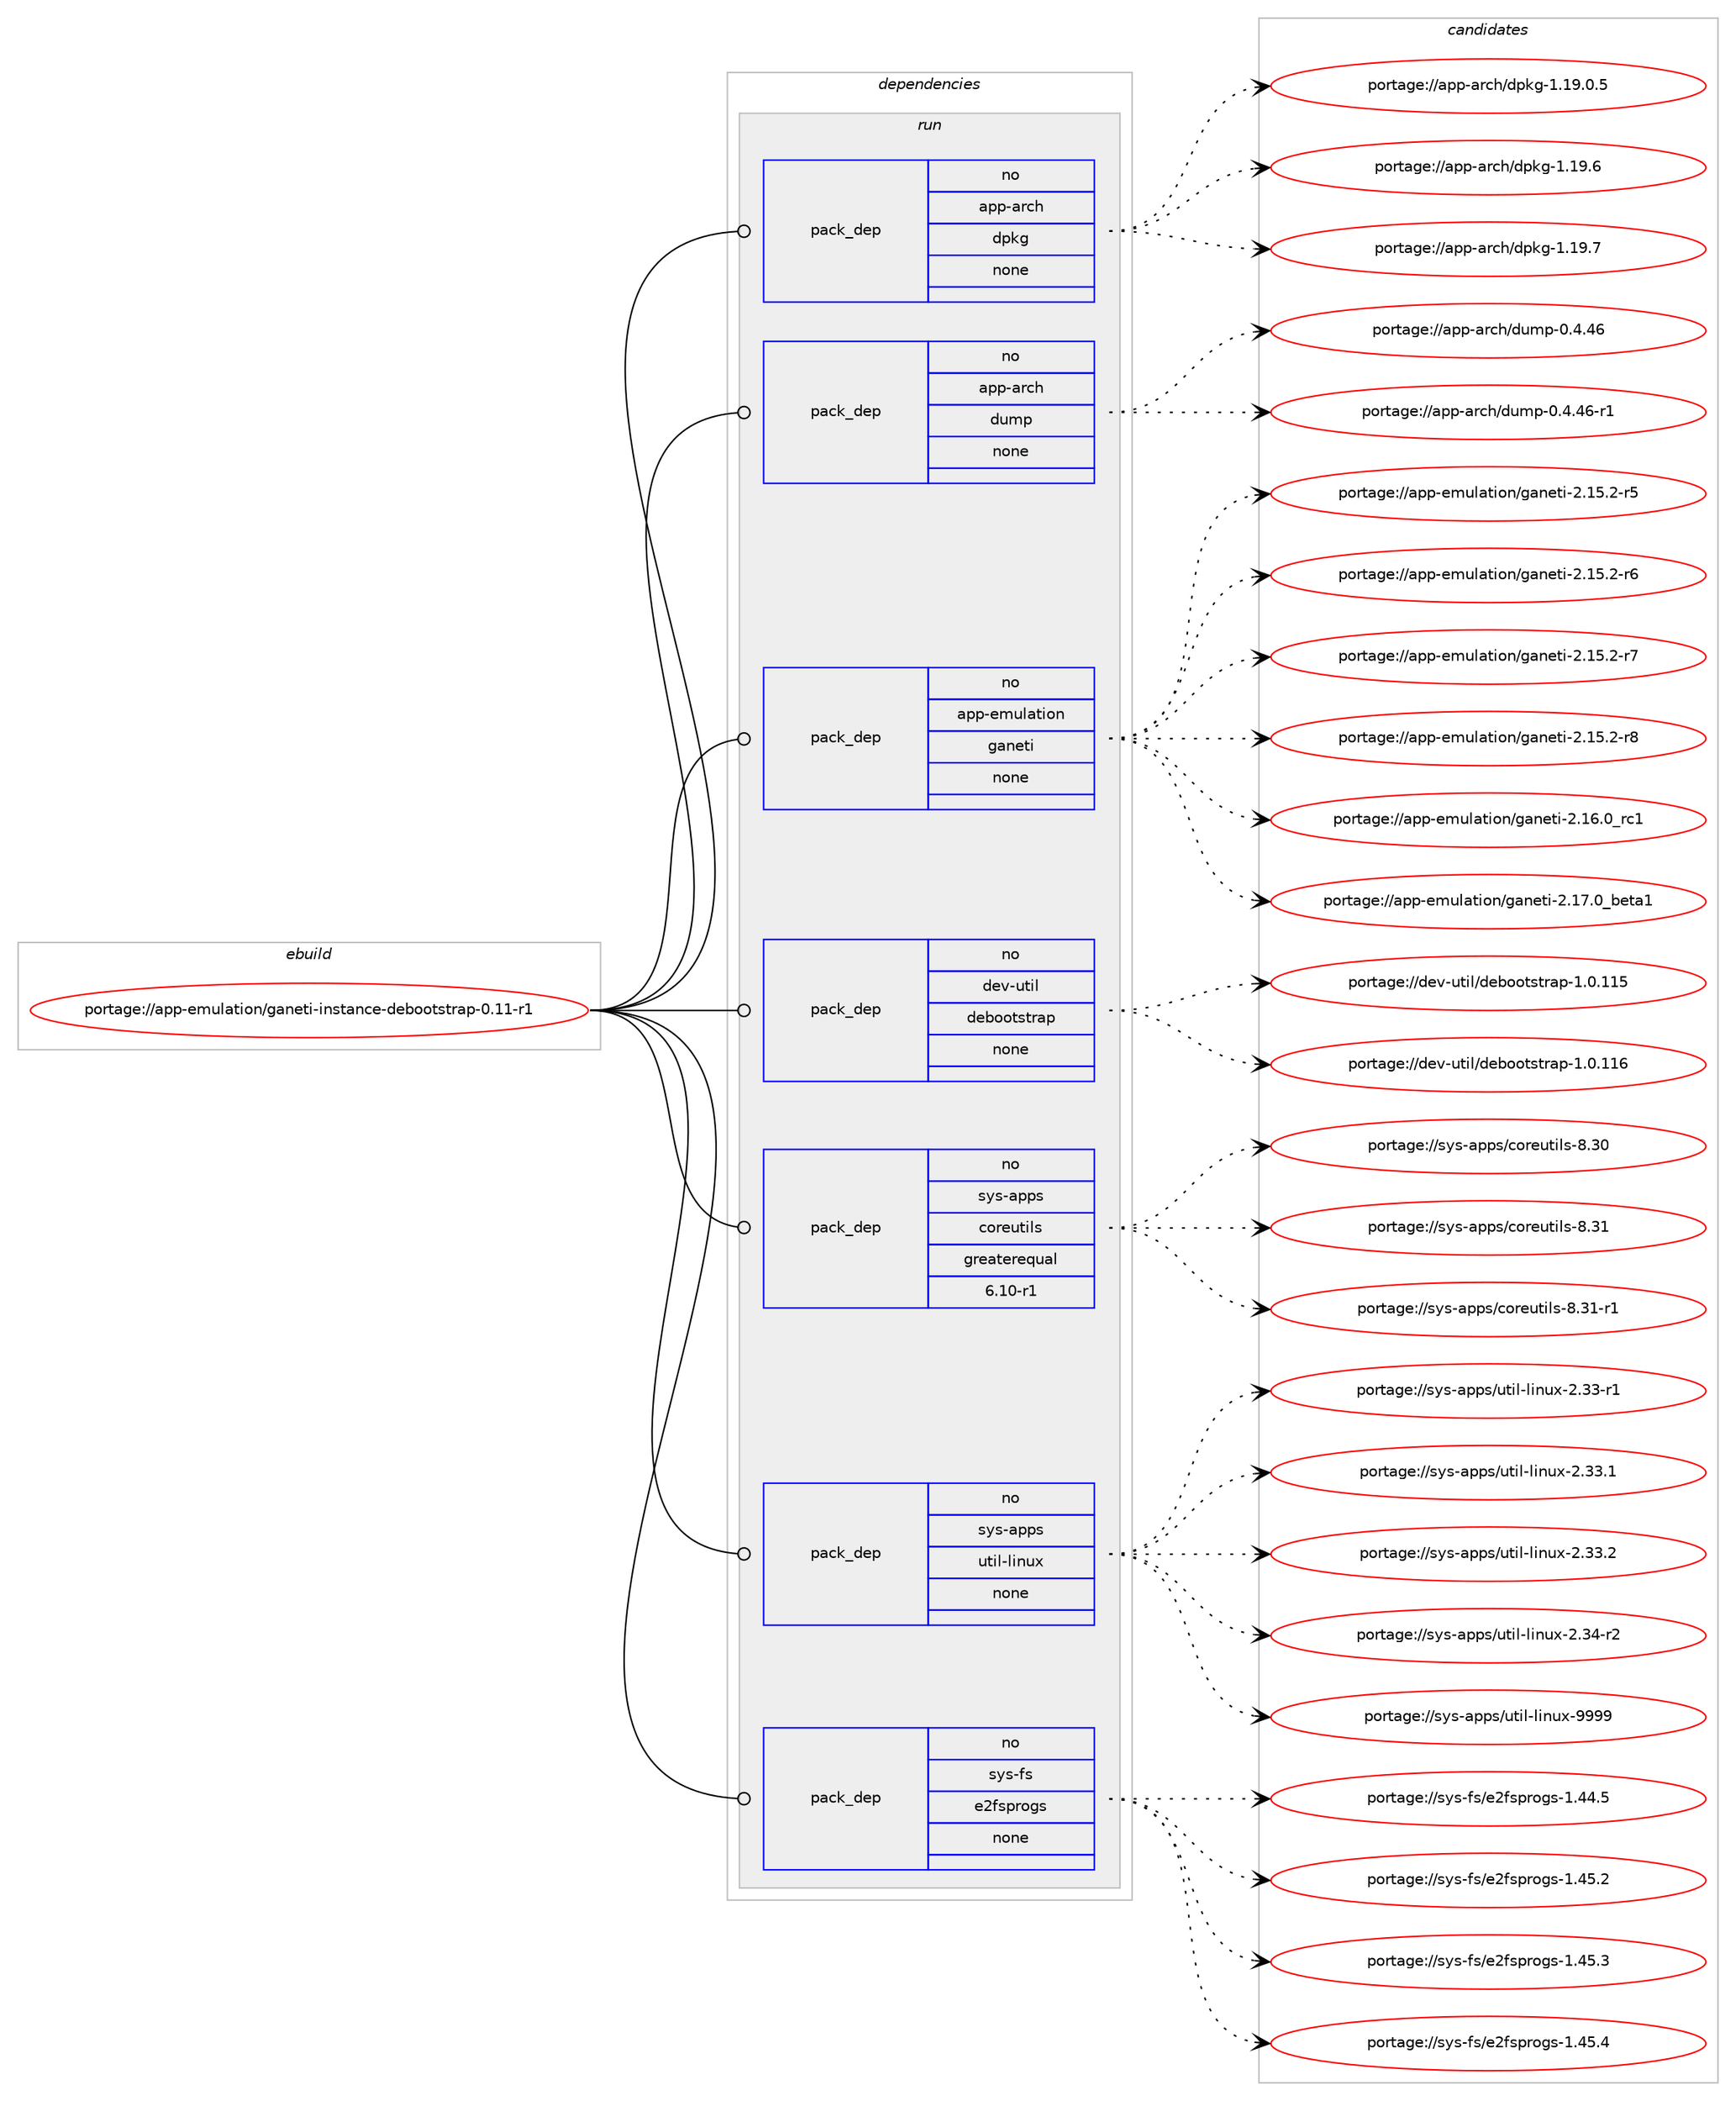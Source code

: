 digraph prolog {

# *************
# Graph options
# *************

newrank=true;
concentrate=true;
compound=true;
graph [rankdir=LR,fontname=Helvetica,fontsize=10,ranksep=1.5];#, ranksep=2.5, nodesep=0.2];
edge  [arrowhead=vee];
node  [fontname=Helvetica,fontsize=10];

# **********
# The ebuild
# **********

subgraph cluster_leftcol {
color=gray;
rank=same;
label=<<i>ebuild</i>>;
id [label="portage://app-emulation/ganeti-instance-debootstrap-0.11-r1", color=red, width=4, href="../app-emulation/ganeti-instance-debootstrap-0.11-r1.svg"];
}

# ****************
# The dependencies
# ****************

subgraph cluster_midcol {
color=gray;
label=<<i>dependencies</i>>;
subgraph cluster_compile {
fillcolor="#eeeeee";
style=filled;
label=<<i>compile</i>>;
}
subgraph cluster_compileandrun {
fillcolor="#eeeeee";
style=filled;
label=<<i>compile and run</i>>;
}
subgraph cluster_run {
fillcolor="#eeeeee";
style=filled;
label=<<i>run</i>>;
subgraph pack16256 {
dependency21812 [label=<<TABLE BORDER="0" CELLBORDER="1" CELLSPACING="0" CELLPADDING="4" WIDTH="220"><TR><TD ROWSPAN="6" CELLPADDING="30">pack_dep</TD></TR><TR><TD WIDTH="110">no</TD></TR><TR><TD>app-arch</TD></TR><TR><TD>dpkg</TD></TR><TR><TD>none</TD></TR><TR><TD></TD></TR></TABLE>>, shape=none, color=blue];
}
id:e -> dependency21812:w [weight=20,style="solid",arrowhead="odot"];
subgraph pack16257 {
dependency21813 [label=<<TABLE BORDER="0" CELLBORDER="1" CELLSPACING="0" CELLPADDING="4" WIDTH="220"><TR><TD ROWSPAN="6" CELLPADDING="30">pack_dep</TD></TR><TR><TD WIDTH="110">no</TD></TR><TR><TD>app-arch</TD></TR><TR><TD>dump</TD></TR><TR><TD>none</TD></TR><TR><TD></TD></TR></TABLE>>, shape=none, color=blue];
}
id:e -> dependency21813:w [weight=20,style="solid",arrowhead="odot"];
subgraph pack16258 {
dependency21814 [label=<<TABLE BORDER="0" CELLBORDER="1" CELLSPACING="0" CELLPADDING="4" WIDTH="220"><TR><TD ROWSPAN="6" CELLPADDING="30">pack_dep</TD></TR><TR><TD WIDTH="110">no</TD></TR><TR><TD>app-emulation</TD></TR><TR><TD>ganeti</TD></TR><TR><TD>none</TD></TR><TR><TD></TD></TR></TABLE>>, shape=none, color=blue];
}
id:e -> dependency21814:w [weight=20,style="solid",arrowhead="odot"];
subgraph pack16259 {
dependency21815 [label=<<TABLE BORDER="0" CELLBORDER="1" CELLSPACING="0" CELLPADDING="4" WIDTH="220"><TR><TD ROWSPAN="6" CELLPADDING="30">pack_dep</TD></TR><TR><TD WIDTH="110">no</TD></TR><TR><TD>dev-util</TD></TR><TR><TD>debootstrap</TD></TR><TR><TD>none</TD></TR><TR><TD></TD></TR></TABLE>>, shape=none, color=blue];
}
id:e -> dependency21815:w [weight=20,style="solid",arrowhead="odot"];
subgraph pack16260 {
dependency21816 [label=<<TABLE BORDER="0" CELLBORDER="1" CELLSPACING="0" CELLPADDING="4" WIDTH="220"><TR><TD ROWSPAN="6" CELLPADDING="30">pack_dep</TD></TR><TR><TD WIDTH="110">no</TD></TR><TR><TD>sys-apps</TD></TR><TR><TD>coreutils</TD></TR><TR><TD>greaterequal</TD></TR><TR><TD>6.10-r1</TD></TR></TABLE>>, shape=none, color=blue];
}
id:e -> dependency21816:w [weight=20,style="solid",arrowhead="odot"];
subgraph pack16261 {
dependency21817 [label=<<TABLE BORDER="0" CELLBORDER="1" CELLSPACING="0" CELLPADDING="4" WIDTH="220"><TR><TD ROWSPAN="6" CELLPADDING="30">pack_dep</TD></TR><TR><TD WIDTH="110">no</TD></TR><TR><TD>sys-apps</TD></TR><TR><TD>util-linux</TD></TR><TR><TD>none</TD></TR><TR><TD></TD></TR></TABLE>>, shape=none, color=blue];
}
id:e -> dependency21817:w [weight=20,style="solid",arrowhead="odot"];
subgraph pack16262 {
dependency21818 [label=<<TABLE BORDER="0" CELLBORDER="1" CELLSPACING="0" CELLPADDING="4" WIDTH="220"><TR><TD ROWSPAN="6" CELLPADDING="30">pack_dep</TD></TR><TR><TD WIDTH="110">no</TD></TR><TR><TD>sys-fs</TD></TR><TR><TD>e2fsprogs</TD></TR><TR><TD>none</TD></TR><TR><TD></TD></TR></TABLE>>, shape=none, color=blue];
}
id:e -> dependency21818:w [weight=20,style="solid",arrowhead="odot"];
}
}

# **************
# The candidates
# **************

subgraph cluster_choices {
rank=same;
color=gray;
label=<<i>candidates</i>>;

subgraph choice16256 {
color=black;
nodesep=1;
choiceportage9711211245971149910447100112107103454946495746484653 [label="portage://app-arch/dpkg-1.19.0.5", color=red, width=4,href="../app-arch/dpkg-1.19.0.5.svg"];
choiceportage971121124597114991044710011210710345494649574654 [label="portage://app-arch/dpkg-1.19.6", color=red, width=4,href="../app-arch/dpkg-1.19.6.svg"];
choiceportage971121124597114991044710011210710345494649574655 [label="portage://app-arch/dpkg-1.19.7", color=red, width=4,href="../app-arch/dpkg-1.19.7.svg"];
dependency21812:e -> choiceportage9711211245971149910447100112107103454946495746484653:w [style=dotted,weight="100"];
dependency21812:e -> choiceportage971121124597114991044710011210710345494649574654:w [style=dotted,weight="100"];
dependency21812:e -> choiceportage971121124597114991044710011210710345494649574655:w [style=dotted,weight="100"];
}
subgraph choice16257 {
color=black;
nodesep=1;
choiceportage971121124597114991044710011710911245484652465254 [label="portage://app-arch/dump-0.4.46", color=red, width=4,href="../app-arch/dump-0.4.46.svg"];
choiceportage9711211245971149910447100117109112454846524652544511449 [label="portage://app-arch/dump-0.4.46-r1", color=red, width=4,href="../app-arch/dump-0.4.46-r1.svg"];
dependency21813:e -> choiceportage971121124597114991044710011710911245484652465254:w [style=dotted,weight="100"];
dependency21813:e -> choiceportage9711211245971149910447100117109112454846524652544511449:w [style=dotted,weight="100"];
}
subgraph choice16258 {
color=black;
nodesep=1;
choiceportage9711211245101109117108971161051111104710397110101116105455046495346504511453 [label="portage://app-emulation/ganeti-2.15.2-r5", color=red, width=4,href="../app-emulation/ganeti-2.15.2-r5.svg"];
choiceportage9711211245101109117108971161051111104710397110101116105455046495346504511454 [label="portage://app-emulation/ganeti-2.15.2-r6", color=red, width=4,href="../app-emulation/ganeti-2.15.2-r6.svg"];
choiceportage9711211245101109117108971161051111104710397110101116105455046495346504511455 [label="portage://app-emulation/ganeti-2.15.2-r7", color=red, width=4,href="../app-emulation/ganeti-2.15.2-r7.svg"];
choiceportage9711211245101109117108971161051111104710397110101116105455046495346504511456 [label="portage://app-emulation/ganeti-2.15.2-r8", color=red, width=4,href="../app-emulation/ganeti-2.15.2-r8.svg"];
choiceportage971121124510110911710897116105111110471039711010111610545504649544648951149949 [label="portage://app-emulation/ganeti-2.16.0_rc1", color=red, width=4,href="../app-emulation/ganeti-2.16.0_rc1.svg"];
choiceportage97112112451011091171089711610511111047103971101011161054550464955464895981011169749 [label="portage://app-emulation/ganeti-2.17.0_beta1", color=red, width=4,href="../app-emulation/ganeti-2.17.0_beta1.svg"];
dependency21814:e -> choiceportage9711211245101109117108971161051111104710397110101116105455046495346504511453:w [style=dotted,weight="100"];
dependency21814:e -> choiceportage9711211245101109117108971161051111104710397110101116105455046495346504511454:w [style=dotted,weight="100"];
dependency21814:e -> choiceportage9711211245101109117108971161051111104710397110101116105455046495346504511455:w [style=dotted,weight="100"];
dependency21814:e -> choiceportage9711211245101109117108971161051111104710397110101116105455046495346504511456:w [style=dotted,weight="100"];
dependency21814:e -> choiceportage971121124510110911710897116105111110471039711010111610545504649544648951149949:w [style=dotted,weight="100"];
dependency21814:e -> choiceportage97112112451011091171089711610511111047103971101011161054550464955464895981011169749:w [style=dotted,weight="100"];
}
subgraph choice16259 {
color=black;
nodesep=1;
choiceportage100101118451171161051084710010198111111116115116114971124549464846494953 [label="portage://dev-util/debootstrap-1.0.115", color=red, width=4,href="../dev-util/debootstrap-1.0.115.svg"];
choiceportage100101118451171161051084710010198111111116115116114971124549464846494954 [label="portage://dev-util/debootstrap-1.0.116", color=red, width=4,href="../dev-util/debootstrap-1.0.116.svg"];
dependency21815:e -> choiceportage100101118451171161051084710010198111111116115116114971124549464846494953:w [style=dotted,weight="100"];
dependency21815:e -> choiceportage100101118451171161051084710010198111111116115116114971124549464846494954:w [style=dotted,weight="100"];
}
subgraph choice16260 {
color=black;
nodesep=1;
choiceportage115121115459711211211547991111141011171161051081154556465148 [label="portage://sys-apps/coreutils-8.30", color=red, width=4,href="../sys-apps/coreutils-8.30.svg"];
choiceportage115121115459711211211547991111141011171161051081154556465149 [label="portage://sys-apps/coreutils-8.31", color=red, width=4,href="../sys-apps/coreutils-8.31.svg"];
choiceportage1151211154597112112115479911111410111711610510811545564651494511449 [label="portage://sys-apps/coreutils-8.31-r1", color=red, width=4,href="../sys-apps/coreutils-8.31-r1.svg"];
dependency21816:e -> choiceportage115121115459711211211547991111141011171161051081154556465148:w [style=dotted,weight="100"];
dependency21816:e -> choiceportage115121115459711211211547991111141011171161051081154556465149:w [style=dotted,weight="100"];
dependency21816:e -> choiceportage1151211154597112112115479911111410111711610510811545564651494511449:w [style=dotted,weight="100"];
}
subgraph choice16261 {
color=black;
nodesep=1;
choiceportage1151211154597112112115471171161051084510810511011712045504651514511449 [label="portage://sys-apps/util-linux-2.33-r1", color=red, width=4,href="../sys-apps/util-linux-2.33-r1.svg"];
choiceportage1151211154597112112115471171161051084510810511011712045504651514649 [label="portage://sys-apps/util-linux-2.33.1", color=red, width=4,href="../sys-apps/util-linux-2.33.1.svg"];
choiceportage1151211154597112112115471171161051084510810511011712045504651514650 [label="portage://sys-apps/util-linux-2.33.2", color=red, width=4,href="../sys-apps/util-linux-2.33.2.svg"];
choiceportage1151211154597112112115471171161051084510810511011712045504651524511450 [label="portage://sys-apps/util-linux-2.34-r2", color=red, width=4,href="../sys-apps/util-linux-2.34-r2.svg"];
choiceportage115121115459711211211547117116105108451081051101171204557575757 [label="portage://sys-apps/util-linux-9999", color=red, width=4,href="../sys-apps/util-linux-9999.svg"];
dependency21817:e -> choiceportage1151211154597112112115471171161051084510810511011712045504651514511449:w [style=dotted,weight="100"];
dependency21817:e -> choiceportage1151211154597112112115471171161051084510810511011712045504651514649:w [style=dotted,weight="100"];
dependency21817:e -> choiceportage1151211154597112112115471171161051084510810511011712045504651514650:w [style=dotted,weight="100"];
dependency21817:e -> choiceportage1151211154597112112115471171161051084510810511011712045504651524511450:w [style=dotted,weight="100"];
dependency21817:e -> choiceportage115121115459711211211547117116105108451081051101171204557575757:w [style=dotted,weight="100"];
}
subgraph choice16262 {
color=black;
nodesep=1;
choiceportage11512111545102115471015010211511211411110311545494652524653 [label="portage://sys-fs/e2fsprogs-1.44.5", color=red, width=4,href="../sys-fs/e2fsprogs-1.44.5.svg"];
choiceportage11512111545102115471015010211511211411110311545494652534650 [label="portage://sys-fs/e2fsprogs-1.45.2", color=red, width=4,href="../sys-fs/e2fsprogs-1.45.2.svg"];
choiceportage11512111545102115471015010211511211411110311545494652534651 [label="portage://sys-fs/e2fsprogs-1.45.3", color=red, width=4,href="../sys-fs/e2fsprogs-1.45.3.svg"];
choiceportage11512111545102115471015010211511211411110311545494652534652 [label="portage://sys-fs/e2fsprogs-1.45.4", color=red, width=4,href="../sys-fs/e2fsprogs-1.45.4.svg"];
dependency21818:e -> choiceportage11512111545102115471015010211511211411110311545494652524653:w [style=dotted,weight="100"];
dependency21818:e -> choiceportage11512111545102115471015010211511211411110311545494652534650:w [style=dotted,weight="100"];
dependency21818:e -> choiceportage11512111545102115471015010211511211411110311545494652534651:w [style=dotted,weight="100"];
dependency21818:e -> choiceportage11512111545102115471015010211511211411110311545494652534652:w [style=dotted,weight="100"];
}
}

}
